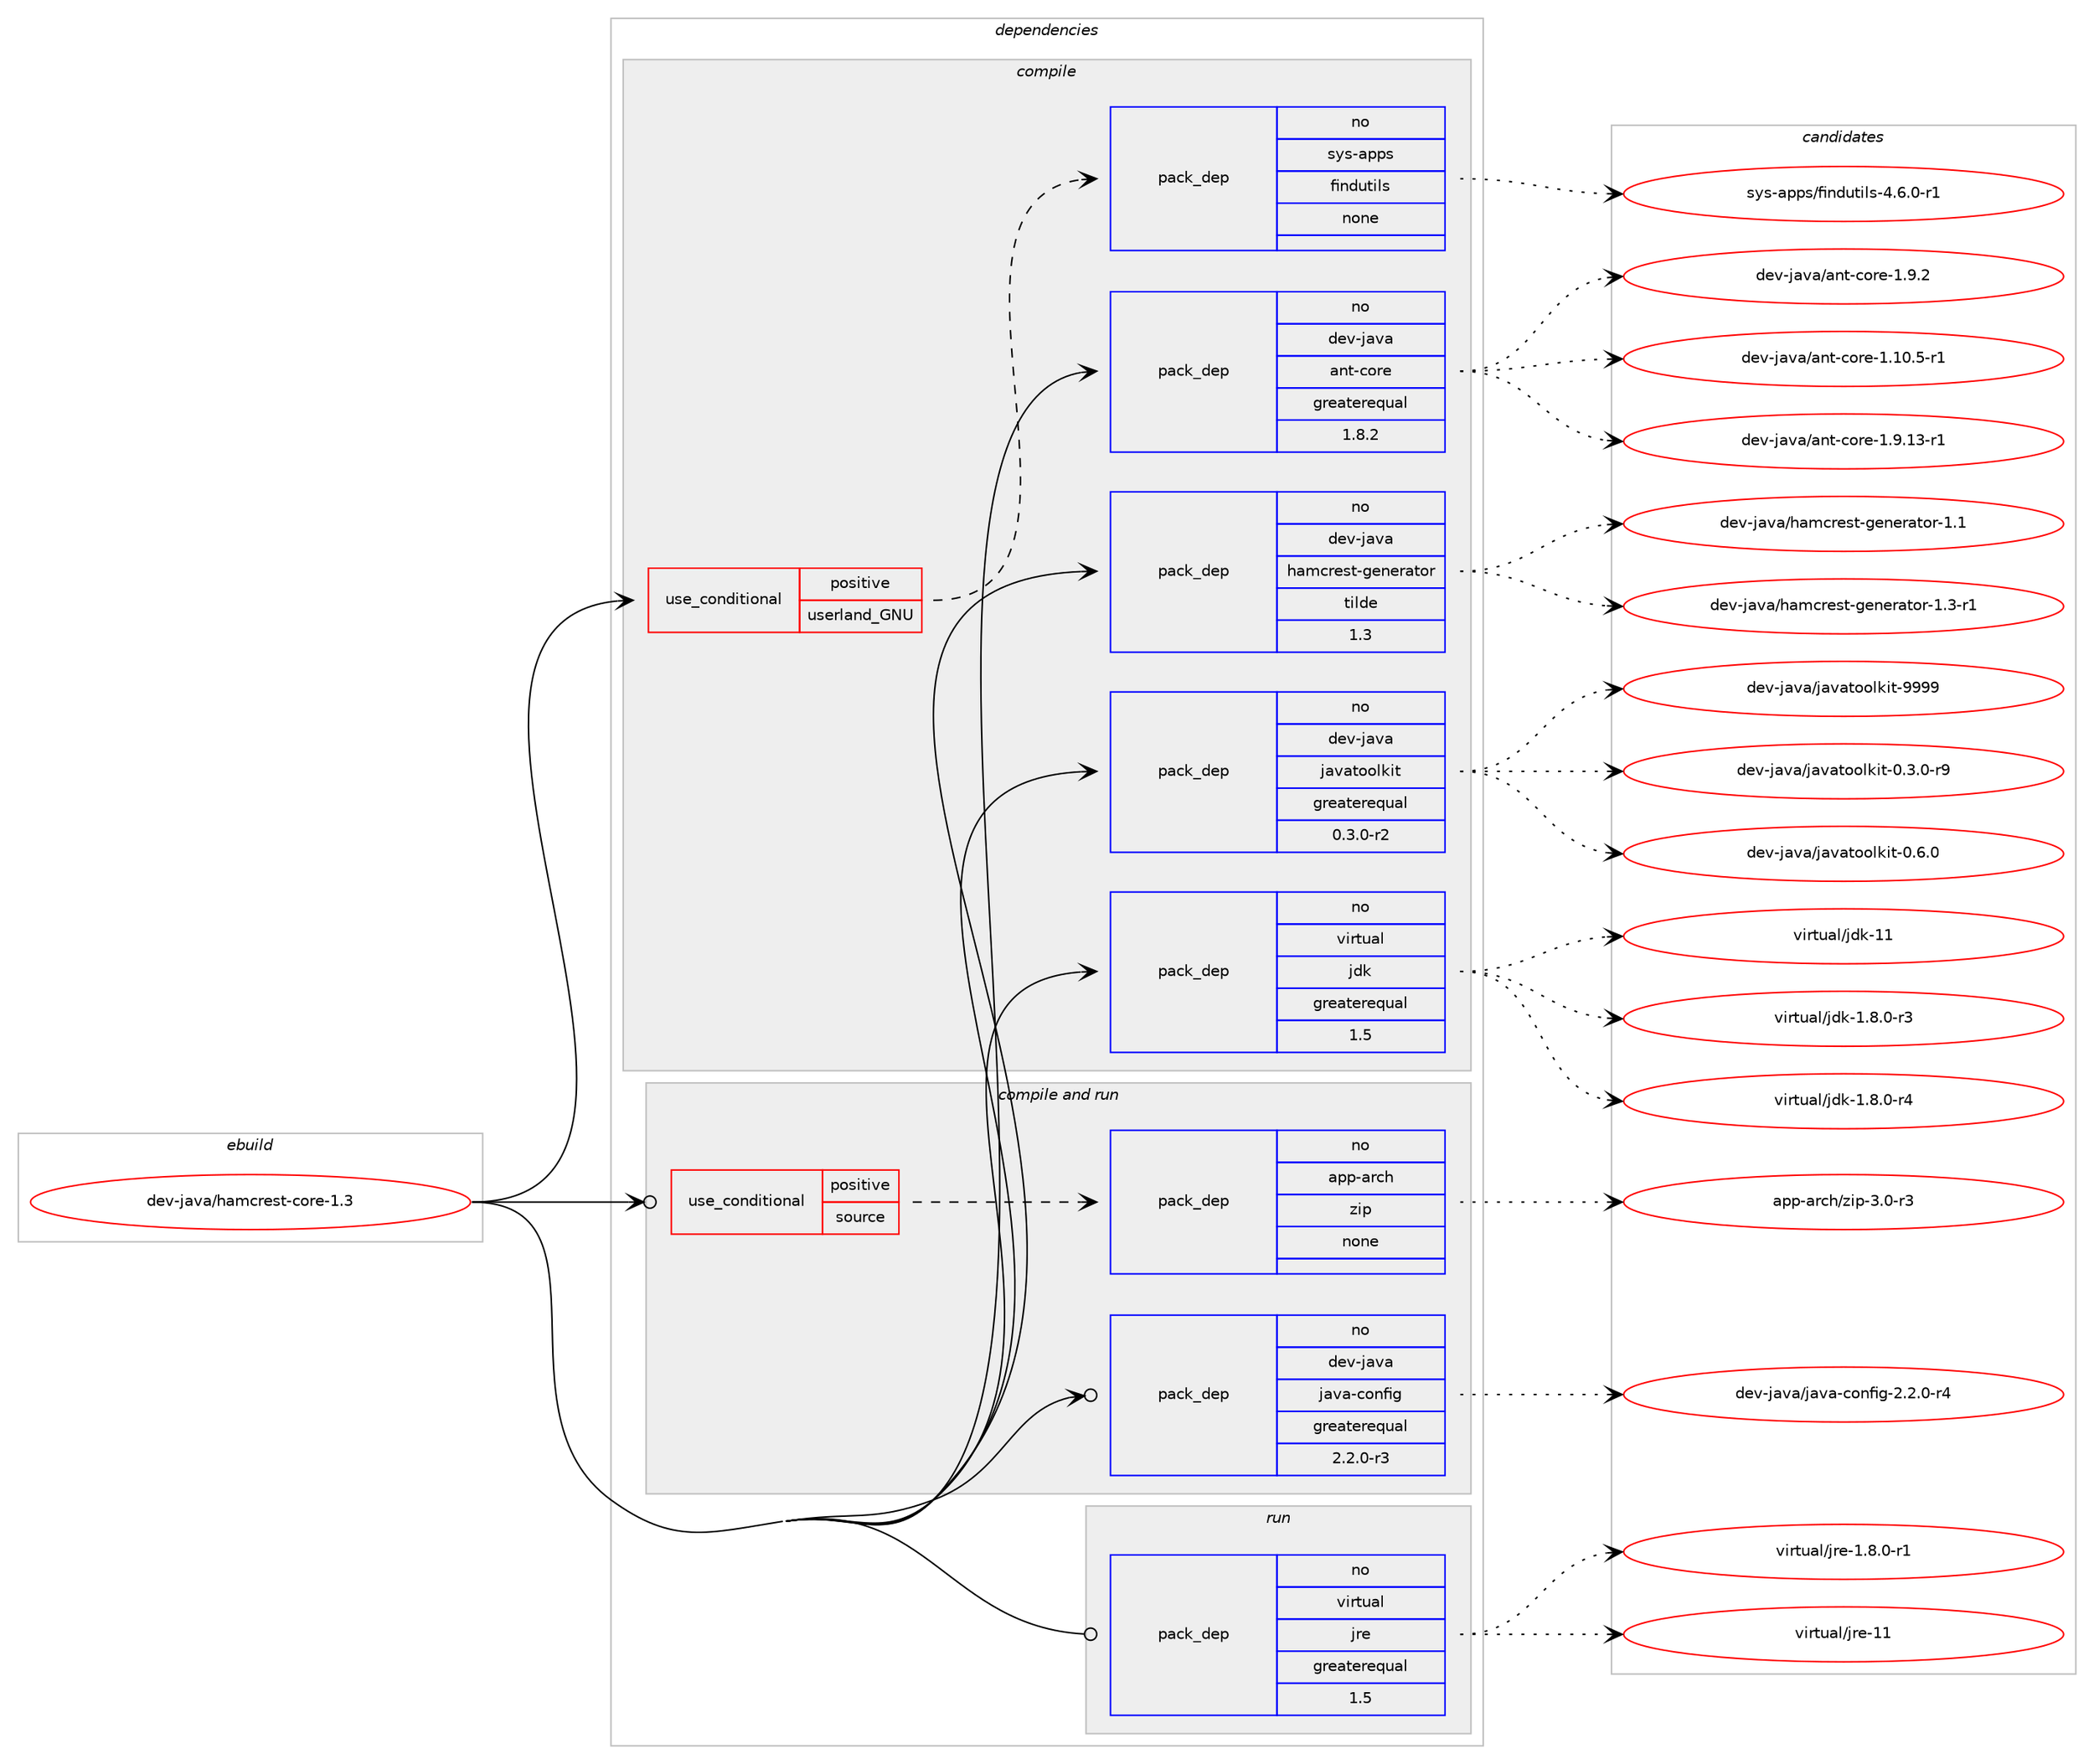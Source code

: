 digraph prolog {

# *************
# Graph options
# *************

newrank=true;
concentrate=true;
compound=true;
graph [rankdir=LR,fontname=Helvetica,fontsize=10,ranksep=1.5];#, ranksep=2.5, nodesep=0.2];
edge  [arrowhead=vee];
node  [fontname=Helvetica,fontsize=10];

# **********
# The ebuild
# **********

subgraph cluster_leftcol {
color=gray;
rank=same;
label=<<i>ebuild</i>>;
id [label="dev-java/hamcrest-core-1.3", color=red, width=4, href="../dev-java/hamcrest-core-1.3.svg"];
}

# ****************
# The dependencies
# ****************

subgraph cluster_midcol {
color=gray;
label=<<i>dependencies</i>>;
subgraph cluster_compile {
fillcolor="#eeeeee";
style=filled;
label=<<i>compile</i>>;
subgraph cond362705 {
dependency1352878 [label=<<TABLE BORDER="0" CELLBORDER="1" CELLSPACING="0" CELLPADDING="4"><TR><TD ROWSPAN="3" CELLPADDING="10">use_conditional</TD></TR><TR><TD>positive</TD></TR><TR><TD>userland_GNU</TD></TR></TABLE>>, shape=none, color=red];
subgraph pack967743 {
dependency1352879 [label=<<TABLE BORDER="0" CELLBORDER="1" CELLSPACING="0" CELLPADDING="4" WIDTH="220"><TR><TD ROWSPAN="6" CELLPADDING="30">pack_dep</TD></TR><TR><TD WIDTH="110">no</TD></TR><TR><TD>sys-apps</TD></TR><TR><TD>findutils</TD></TR><TR><TD>none</TD></TR><TR><TD></TD></TR></TABLE>>, shape=none, color=blue];
}
dependency1352878:e -> dependency1352879:w [weight=20,style="dashed",arrowhead="vee"];
}
id:e -> dependency1352878:w [weight=20,style="solid",arrowhead="vee"];
subgraph pack967744 {
dependency1352880 [label=<<TABLE BORDER="0" CELLBORDER="1" CELLSPACING="0" CELLPADDING="4" WIDTH="220"><TR><TD ROWSPAN="6" CELLPADDING="30">pack_dep</TD></TR><TR><TD WIDTH="110">no</TD></TR><TR><TD>dev-java</TD></TR><TR><TD>ant-core</TD></TR><TR><TD>greaterequal</TD></TR><TR><TD>1.8.2</TD></TR></TABLE>>, shape=none, color=blue];
}
id:e -> dependency1352880:w [weight=20,style="solid",arrowhead="vee"];
subgraph pack967745 {
dependency1352881 [label=<<TABLE BORDER="0" CELLBORDER="1" CELLSPACING="0" CELLPADDING="4" WIDTH="220"><TR><TD ROWSPAN="6" CELLPADDING="30">pack_dep</TD></TR><TR><TD WIDTH="110">no</TD></TR><TR><TD>dev-java</TD></TR><TR><TD>hamcrest-generator</TD></TR><TR><TD>tilde</TD></TR><TR><TD>1.3</TD></TR></TABLE>>, shape=none, color=blue];
}
id:e -> dependency1352881:w [weight=20,style="solid",arrowhead="vee"];
subgraph pack967746 {
dependency1352882 [label=<<TABLE BORDER="0" CELLBORDER="1" CELLSPACING="0" CELLPADDING="4" WIDTH="220"><TR><TD ROWSPAN="6" CELLPADDING="30">pack_dep</TD></TR><TR><TD WIDTH="110">no</TD></TR><TR><TD>dev-java</TD></TR><TR><TD>javatoolkit</TD></TR><TR><TD>greaterequal</TD></TR><TR><TD>0.3.0-r2</TD></TR></TABLE>>, shape=none, color=blue];
}
id:e -> dependency1352882:w [weight=20,style="solid",arrowhead="vee"];
subgraph pack967747 {
dependency1352883 [label=<<TABLE BORDER="0" CELLBORDER="1" CELLSPACING="0" CELLPADDING="4" WIDTH="220"><TR><TD ROWSPAN="6" CELLPADDING="30">pack_dep</TD></TR><TR><TD WIDTH="110">no</TD></TR><TR><TD>virtual</TD></TR><TR><TD>jdk</TD></TR><TR><TD>greaterequal</TD></TR><TR><TD>1.5</TD></TR></TABLE>>, shape=none, color=blue];
}
id:e -> dependency1352883:w [weight=20,style="solid",arrowhead="vee"];
}
subgraph cluster_compileandrun {
fillcolor="#eeeeee";
style=filled;
label=<<i>compile and run</i>>;
subgraph cond362706 {
dependency1352884 [label=<<TABLE BORDER="0" CELLBORDER="1" CELLSPACING="0" CELLPADDING="4"><TR><TD ROWSPAN="3" CELLPADDING="10">use_conditional</TD></TR><TR><TD>positive</TD></TR><TR><TD>source</TD></TR></TABLE>>, shape=none, color=red];
subgraph pack967748 {
dependency1352885 [label=<<TABLE BORDER="0" CELLBORDER="1" CELLSPACING="0" CELLPADDING="4" WIDTH="220"><TR><TD ROWSPAN="6" CELLPADDING="30">pack_dep</TD></TR><TR><TD WIDTH="110">no</TD></TR><TR><TD>app-arch</TD></TR><TR><TD>zip</TD></TR><TR><TD>none</TD></TR><TR><TD></TD></TR></TABLE>>, shape=none, color=blue];
}
dependency1352884:e -> dependency1352885:w [weight=20,style="dashed",arrowhead="vee"];
}
id:e -> dependency1352884:w [weight=20,style="solid",arrowhead="odotvee"];
subgraph pack967749 {
dependency1352886 [label=<<TABLE BORDER="0" CELLBORDER="1" CELLSPACING="0" CELLPADDING="4" WIDTH="220"><TR><TD ROWSPAN="6" CELLPADDING="30">pack_dep</TD></TR><TR><TD WIDTH="110">no</TD></TR><TR><TD>dev-java</TD></TR><TR><TD>java-config</TD></TR><TR><TD>greaterequal</TD></TR><TR><TD>2.2.0-r3</TD></TR></TABLE>>, shape=none, color=blue];
}
id:e -> dependency1352886:w [weight=20,style="solid",arrowhead="odotvee"];
}
subgraph cluster_run {
fillcolor="#eeeeee";
style=filled;
label=<<i>run</i>>;
subgraph pack967750 {
dependency1352887 [label=<<TABLE BORDER="0" CELLBORDER="1" CELLSPACING="0" CELLPADDING="4" WIDTH="220"><TR><TD ROWSPAN="6" CELLPADDING="30">pack_dep</TD></TR><TR><TD WIDTH="110">no</TD></TR><TR><TD>virtual</TD></TR><TR><TD>jre</TD></TR><TR><TD>greaterequal</TD></TR><TR><TD>1.5</TD></TR></TABLE>>, shape=none, color=blue];
}
id:e -> dependency1352887:w [weight=20,style="solid",arrowhead="odot"];
}
}

# **************
# The candidates
# **************

subgraph cluster_choices {
rank=same;
color=gray;
label=<<i>candidates</i>>;

subgraph choice967743 {
color=black;
nodesep=1;
choice1151211154597112112115471021051101001171161051081154552465446484511449 [label="sys-apps/findutils-4.6.0-r1", color=red, width=4,href="../sys-apps/findutils-4.6.0-r1.svg"];
dependency1352879:e -> choice1151211154597112112115471021051101001171161051081154552465446484511449:w [style=dotted,weight="100"];
}
subgraph choice967744 {
color=black;
nodesep=1;
choice10010111845106971189747971101164599111114101454946494846534511449 [label="dev-java/ant-core-1.10.5-r1", color=red, width=4,href="../dev-java/ant-core-1.10.5-r1.svg"];
choice10010111845106971189747971101164599111114101454946574649514511449 [label="dev-java/ant-core-1.9.13-r1", color=red, width=4,href="../dev-java/ant-core-1.9.13-r1.svg"];
choice10010111845106971189747971101164599111114101454946574650 [label="dev-java/ant-core-1.9.2", color=red, width=4,href="../dev-java/ant-core-1.9.2.svg"];
dependency1352880:e -> choice10010111845106971189747971101164599111114101454946494846534511449:w [style=dotted,weight="100"];
dependency1352880:e -> choice10010111845106971189747971101164599111114101454946574649514511449:w [style=dotted,weight="100"];
dependency1352880:e -> choice10010111845106971189747971101164599111114101454946574650:w [style=dotted,weight="100"];
}
subgraph choice967745 {
color=black;
nodesep=1;
choice100101118451069711897471049710999114101115116451031011101011149711611111445494649 [label="dev-java/hamcrest-generator-1.1", color=red, width=4,href="../dev-java/hamcrest-generator-1.1.svg"];
choice1001011184510697118974710497109991141011151164510310111010111497116111114454946514511449 [label="dev-java/hamcrest-generator-1.3-r1", color=red, width=4,href="../dev-java/hamcrest-generator-1.3-r1.svg"];
dependency1352881:e -> choice100101118451069711897471049710999114101115116451031011101011149711611111445494649:w [style=dotted,weight="100"];
dependency1352881:e -> choice1001011184510697118974710497109991141011151164510310111010111497116111114454946514511449:w [style=dotted,weight="100"];
}
subgraph choice967746 {
color=black;
nodesep=1;
choice1001011184510697118974710697118971161111111081071051164548465146484511457 [label="dev-java/javatoolkit-0.3.0-r9", color=red, width=4,href="../dev-java/javatoolkit-0.3.0-r9.svg"];
choice100101118451069711897471069711897116111111108107105116454846544648 [label="dev-java/javatoolkit-0.6.0", color=red, width=4,href="../dev-java/javatoolkit-0.6.0.svg"];
choice1001011184510697118974710697118971161111111081071051164557575757 [label="dev-java/javatoolkit-9999", color=red, width=4,href="../dev-java/javatoolkit-9999.svg"];
dependency1352882:e -> choice1001011184510697118974710697118971161111111081071051164548465146484511457:w [style=dotted,weight="100"];
dependency1352882:e -> choice100101118451069711897471069711897116111111108107105116454846544648:w [style=dotted,weight="100"];
dependency1352882:e -> choice1001011184510697118974710697118971161111111081071051164557575757:w [style=dotted,weight="100"];
}
subgraph choice967747 {
color=black;
nodesep=1;
choice11810511411611797108471061001074549465646484511451 [label="virtual/jdk-1.8.0-r3", color=red, width=4,href="../virtual/jdk-1.8.0-r3.svg"];
choice11810511411611797108471061001074549465646484511452 [label="virtual/jdk-1.8.0-r4", color=red, width=4,href="../virtual/jdk-1.8.0-r4.svg"];
choice1181051141161179710847106100107454949 [label="virtual/jdk-11", color=red, width=4,href="../virtual/jdk-11.svg"];
dependency1352883:e -> choice11810511411611797108471061001074549465646484511451:w [style=dotted,weight="100"];
dependency1352883:e -> choice11810511411611797108471061001074549465646484511452:w [style=dotted,weight="100"];
dependency1352883:e -> choice1181051141161179710847106100107454949:w [style=dotted,weight="100"];
}
subgraph choice967748 {
color=black;
nodesep=1;
choice9711211245971149910447122105112455146484511451 [label="app-arch/zip-3.0-r3", color=red, width=4,href="../app-arch/zip-3.0-r3.svg"];
dependency1352885:e -> choice9711211245971149910447122105112455146484511451:w [style=dotted,weight="100"];
}
subgraph choice967749 {
color=black;
nodesep=1;
choice10010111845106971189747106971189745991111101021051034550465046484511452 [label="dev-java/java-config-2.2.0-r4", color=red, width=4,href="../dev-java/java-config-2.2.0-r4.svg"];
dependency1352886:e -> choice10010111845106971189747106971189745991111101021051034550465046484511452:w [style=dotted,weight="100"];
}
subgraph choice967750 {
color=black;
nodesep=1;
choice11810511411611797108471061141014549465646484511449 [label="virtual/jre-1.8.0-r1", color=red, width=4,href="../virtual/jre-1.8.0-r1.svg"];
choice1181051141161179710847106114101454949 [label="virtual/jre-11", color=red, width=4,href="../virtual/jre-11.svg"];
dependency1352887:e -> choice11810511411611797108471061141014549465646484511449:w [style=dotted,weight="100"];
dependency1352887:e -> choice1181051141161179710847106114101454949:w [style=dotted,weight="100"];
}
}

}
